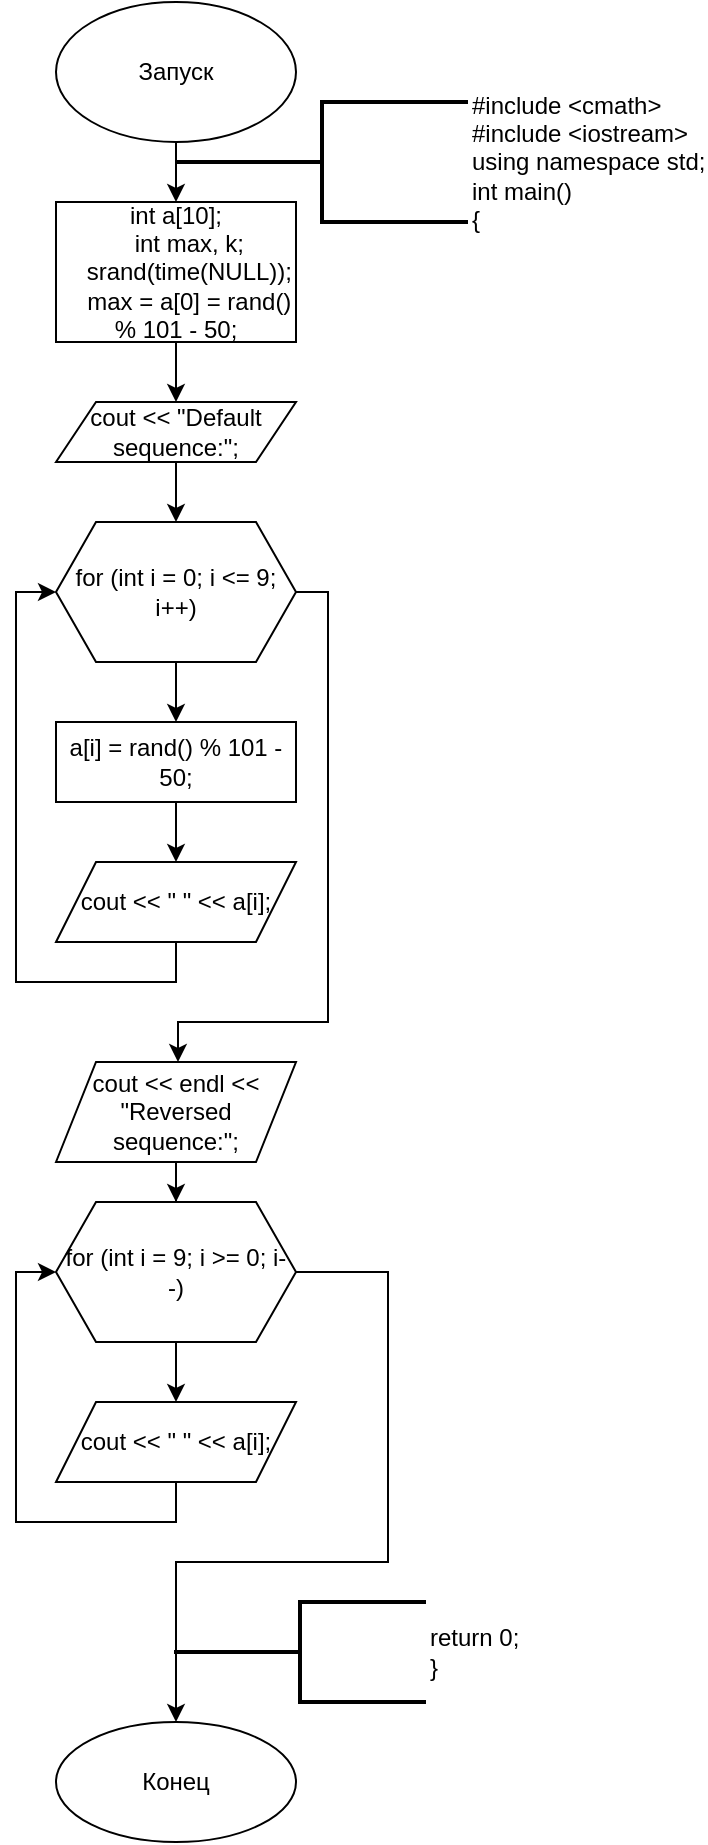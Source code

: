 <mxfile version="16.0.0" type="device"><diagram id="C5RBs43oDa-KdzZeNtuy" name="Page-1"><mxGraphModel dx="1061" dy="615" grid="1" gridSize="10" guides="1" tooltips="1" connect="1" arrows="1" fold="1" page="1" pageScale="1" pageWidth="827" pageHeight="1169" math="0" shadow="0"><root><mxCell id="WIyWlLk6GJQsqaUBKTNV-0"/><mxCell id="WIyWlLk6GJQsqaUBKTNV-1" parent="WIyWlLk6GJQsqaUBKTNV-0"/><mxCell id="OoZ20OrOg8VZuGHtvFxR-2" value="" style="edgeStyle=orthogonalEdgeStyle;rounded=0;orthogonalLoop=1;jettySize=auto;html=1;" parent="WIyWlLk6GJQsqaUBKTNV-1" source="OoZ20OrOg8VZuGHtvFxR-0" target="f6VdV6nys1w6GxwU3ILt-74" edge="1"><mxGeometry relative="1" as="geometry"><mxPoint x="414" y="130" as="targetPoint"/></mxGeometry></mxCell><mxCell id="OoZ20OrOg8VZuGHtvFxR-0" value="Запуск" style="ellipse;whiteSpace=wrap;html=1;" parent="WIyWlLk6GJQsqaUBKTNV-1" vertex="1"><mxGeometry x="354" y="10" width="120" height="70" as="geometry"/></mxCell><mxCell id="OoZ20OrOg8VZuGHtvFxR-36" value="Конец" style="ellipse;whiteSpace=wrap;html=1;" parent="WIyWlLk6GJQsqaUBKTNV-1" vertex="1"><mxGeometry x="354" y="870" width="120" height="60" as="geometry"/></mxCell><mxCell id="OoZ20OrOg8VZuGHtvFxR-38" value="return 0;&#10;}" style="strokeWidth=2;html=1;shape=mxgraph.flowchart.annotation_2;align=left;labelPosition=right;pointerEvents=1;" parent="WIyWlLk6GJQsqaUBKTNV-1" vertex="1"><mxGeometry x="413" y="810" width="126" height="50" as="geometry"/></mxCell><mxCell id="OoZ20OrOg8VZuGHtvFxR-39" value="&lt;div&gt;&lt;/div&gt;&lt;div&gt;&lt;/div&gt;&lt;div&gt;#include &amp;lt;cmath&amp;gt;&lt;/div&gt;&lt;span&gt;#include &amp;lt;iostream&amp;gt;&lt;br&gt;&lt;/span&gt;using namespace std;&lt;br&gt;int main()&lt;br&gt;{" style="strokeWidth=2;html=1;shape=mxgraph.flowchart.annotation_2;align=left;labelPosition=right;pointerEvents=1;" parent="WIyWlLk6GJQsqaUBKTNV-1" vertex="1"><mxGeometry x="414" y="60" width="146" height="60" as="geometry"/></mxCell><mxCell id="f6VdV6nys1w6GxwU3ILt-76" value="" style="edgeStyle=orthogonalEdgeStyle;rounded=0;orthogonalLoop=1;jettySize=auto;html=1;" edge="1" parent="WIyWlLk6GJQsqaUBKTNV-1" source="f6VdV6nys1w6GxwU3ILt-74" target="f6VdV6nys1w6GxwU3ILt-75"><mxGeometry relative="1" as="geometry"/></mxCell><mxCell id="f6VdV6nys1w6GxwU3ILt-74" value="int a[10];&#10;    int max, k;&#10;    srand(time(NULL));&#10;    max = a[0] = rand() % 101 - 50;" style="rounded=0;whiteSpace=wrap;html=1;" vertex="1" parent="WIyWlLk6GJQsqaUBKTNV-1"><mxGeometry x="354" y="110" width="120" height="70" as="geometry"/></mxCell><mxCell id="f6VdV6nys1w6GxwU3ILt-78" value="" style="edgeStyle=orthogonalEdgeStyle;rounded=0;orthogonalLoop=1;jettySize=auto;html=1;" edge="1" parent="WIyWlLk6GJQsqaUBKTNV-1" source="f6VdV6nys1w6GxwU3ILt-75" target="f6VdV6nys1w6GxwU3ILt-77"><mxGeometry relative="1" as="geometry"/></mxCell><mxCell id="f6VdV6nys1w6GxwU3ILt-75" value="cout &lt;&lt; &quot;Default sequence:&quot;;" style="shape=parallelogram;perimeter=parallelogramPerimeter;whiteSpace=wrap;html=1;fixedSize=1;rounded=0;" vertex="1" parent="WIyWlLk6GJQsqaUBKTNV-1"><mxGeometry x="354" y="210" width="120" height="30" as="geometry"/></mxCell><mxCell id="f6VdV6nys1w6GxwU3ILt-80" value="" style="edgeStyle=orthogonalEdgeStyle;rounded=0;orthogonalLoop=1;jettySize=auto;html=1;" edge="1" parent="WIyWlLk6GJQsqaUBKTNV-1" source="f6VdV6nys1w6GxwU3ILt-77" target="f6VdV6nys1w6GxwU3ILt-79"><mxGeometry relative="1" as="geometry"/></mxCell><mxCell id="f6VdV6nys1w6GxwU3ILt-147" style="edgeStyle=orthogonalEdgeStyle;rounded=0;orthogonalLoop=1;jettySize=auto;html=1;exitX=1;exitY=0.5;exitDx=0;exitDy=0;" edge="1" parent="WIyWlLk6GJQsqaUBKTNV-1" source="f6VdV6nys1w6GxwU3ILt-77" target="f6VdV6nys1w6GxwU3ILt-148"><mxGeometry relative="1" as="geometry"><mxPoint x="415" y="540" as="targetPoint"/><Array as="points"><mxPoint x="490" y="305"/><mxPoint x="490" y="520"/><mxPoint x="415" y="520"/></Array></mxGeometry></mxCell><mxCell id="f6VdV6nys1w6GxwU3ILt-77" value="for (int i = 0; i &lt;= 9; i++)" style="shape=hexagon;perimeter=hexagonPerimeter2;whiteSpace=wrap;html=1;fixedSize=1;rounded=0;" vertex="1" parent="WIyWlLk6GJQsqaUBKTNV-1"><mxGeometry x="354" y="270" width="120" height="70" as="geometry"/></mxCell><mxCell id="f6VdV6nys1w6GxwU3ILt-82" value="" style="edgeStyle=orthogonalEdgeStyle;rounded=0;orthogonalLoop=1;jettySize=auto;html=1;" edge="1" parent="WIyWlLk6GJQsqaUBKTNV-1" source="f6VdV6nys1w6GxwU3ILt-79" target="f6VdV6nys1w6GxwU3ILt-81"><mxGeometry relative="1" as="geometry"/></mxCell><mxCell id="f6VdV6nys1w6GxwU3ILt-79" value="a[i] = rand() % 101 - 50;" style="whiteSpace=wrap;html=1;rounded=0;" vertex="1" parent="WIyWlLk6GJQsqaUBKTNV-1"><mxGeometry x="354" y="370" width="120" height="40" as="geometry"/></mxCell><mxCell id="f6VdV6nys1w6GxwU3ILt-114" value="" style="edgeStyle=orthogonalEdgeStyle;rounded=0;orthogonalLoop=1;jettySize=auto;html=1;entryX=0;entryY=0.5;entryDx=0;entryDy=0;" edge="1" parent="WIyWlLk6GJQsqaUBKTNV-1" source="f6VdV6nys1w6GxwU3ILt-81" target="f6VdV6nys1w6GxwU3ILt-77"><mxGeometry relative="1" as="geometry"><mxPoint x="414" y="510" as="targetPoint"/><Array as="points"><mxPoint x="414" y="500"/><mxPoint x="334" y="500"/><mxPoint x="334" y="305"/></Array></mxGeometry></mxCell><mxCell id="f6VdV6nys1w6GxwU3ILt-81" value="cout &lt;&lt; &quot; &quot; &lt;&lt; a[i];" style="shape=parallelogram;perimeter=parallelogramPerimeter;whiteSpace=wrap;html=1;fixedSize=1;rounded=0;" vertex="1" parent="WIyWlLk6GJQsqaUBKTNV-1"><mxGeometry x="354" y="440" width="120" height="40" as="geometry"/></mxCell><mxCell id="f6VdV6nys1w6GxwU3ILt-100" style="edgeStyle=orthogonalEdgeStyle;rounded=0;orthogonalLoop=1;jettySize=auto;html=1;entryX=0;entryY=0.5;entryDx=0;entryDy=0;" edge="1" parent="WIyWlLk6GJQsqaUBKTNV-1" source="f6VdV6nys1w6GxwU3ILt-88"><mxGeometry relative="1" as="geometry"><mxPoint x="354" y="650" as="targetPoint"/><Array as="points"><mxPoint x="560" y="740"/><mxPoint x="560" y="990"/><mxPoint x="180" y="990"/><mxPoint x="180" y="650"/></Array></mxGeometry></mxCell><mxCell id="f6VdV6nys1w6GxwU3ILt-150" value="" style="edgeStyle=orthogonalEdgeStyle;rounded=0;orthogonalLoop=1;jettySize=auto;html=1;" edge="1" parent="WIyWlLk6GJQsqaUBKTNV-1" source="f6VdV6nys1w6GxwU3ILt-148" target="f6VdV6nys1w6GxwU3ILt-149"><mxGeometry relative="1" as="geometry"/></mxCell><mxCell id="f6VdV6nys1w6GxwU3ILt-148" value="cout &lt;&lt; endl &lt;&lt; &quot;Reversed sequence:&quot;;" style="shape=parallelogram;perimeter=parallelogramPerimeter;whiteSpace=wrap;html=1;fixedSize=1;" vertex="1" parent="WIyWlLk6GJQsqaUBKTNV-1"><mxGeometry x="354" y="540" width="120" height="50" as="geometry"/></mxCell><mxCell id="f6VdV6nys1w6GxwU3ILt-152" value="" style="edgeStyle=orthogonalEdgeStyle;rounded=0;orthogonalLoop=1;jettySize=auto;html=1;" edge="1" parent="WIyWlLk6GJQsqaUBKTNV-1" source="f6VdV6nys1w6GxwU3ILt-149" target="f6VdV6nys1w6GxwU3ILt-169"><mxGeometry relative="1" as="geometry"><mxPoint x="414" y="720" as="targetPoint"/></mxGeometry></mxCell><mxCell id="f6VdV6nys1w6GxwU3ILt-171" style="edgeStyle=orthogonalEdgeStyle;rounded=0;orthogonalLoop=1;jettySize=auto;html=1;" edge="1" parent="WIyWlLk6GJQsqaUBKTNV-1" source="f6VdV6nys1w6GxwU3ILt-149"><mxGeometry relative="1" as="geometry"><mxPoint x="414" y="870" as="targetPoint"/><Array as="points"><mxPoint x="520" y="645"/><mxPoint x="520" y="790"/><mxPoint x="414" y="790"/></Array></mxGeometry></mxCell><mxCell id="f6VdV6nys1w6GxwU3ILt-149" value="for (int i = 9; i &gt;= 0; i--)" style="shape=hexagon;perimeter=hexagonPerimeter2;whiteSpace=wrap;html=1;fixedSize=1;" vertex="1" parent="WIyWlLk6GJQsqaUBKTNV-1"><mxGeometry x="354" y="610" width="120" height="70" as="geometry"/></mxCell><mxCell id="f6VdV6nys1w6GxwU3ILt-170" style="edgeStyle=orthogonalEdgeStyle;rounded=0;orthogonalLoop=1;jettySize=auto;html=1;entryX=0;entryY=0.5;entryDx=0;entryDy=0;" edge="1" parent="WIyWlLk6GJQsqaUBKTNV-1" source="f6VdV6nys1w6GxwU3ILt-169" target="f6VdV6nys1w6GxwU3ILt-149"><mxGeometry relative="1" as="geometry"><Array as="points"><mxPoint x="414" y="770"/><mxPoint x="334" y="770"/><mxPoint x="334" y="645"/></Array></mxGeometry></mxCell><mxCell id="f6VdV6nys1w6GxwU3ILt-169" value="cout &lt;&lt; &quot; &quot; &lt;&lt; a[i];" style="shape=parallelogram;perimeter=parallelogramPerimeter;whiteSpace=wrap;html=1;fixedSize=1;" vertex="1" parent="WIyWlLk6GJQsqaUBKTNV-1"><mxGeometry x="354" y="710" width="120" height="40" as="geometry"/></mxCell></root></mxGraphModel></diagram></mxfile>